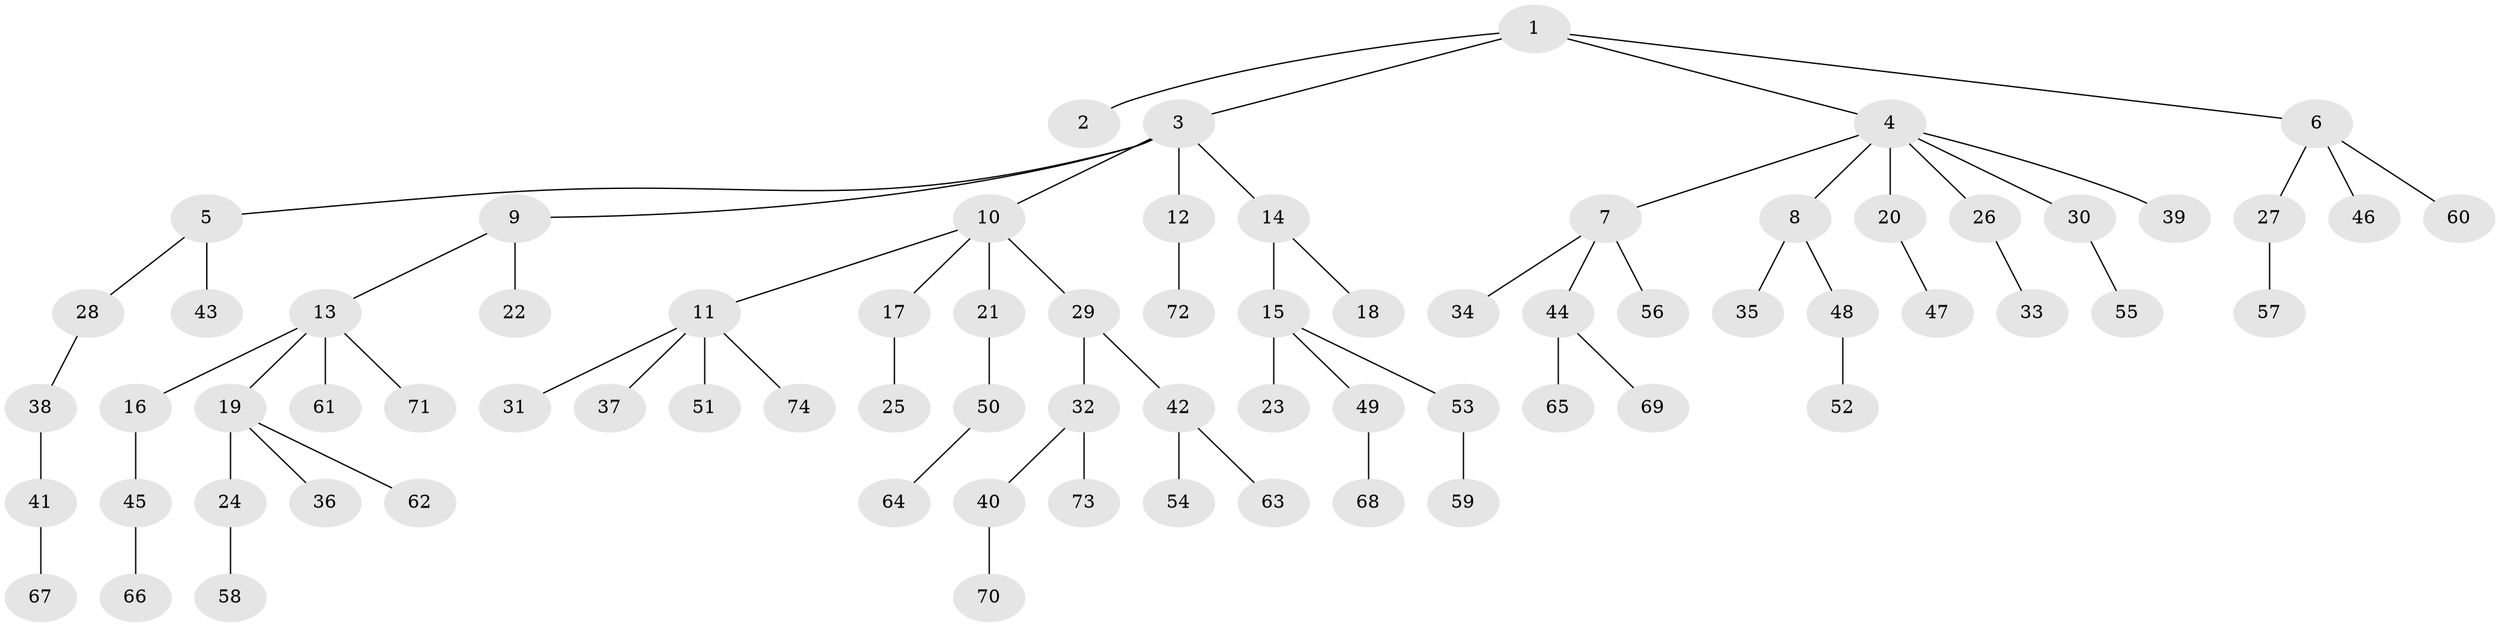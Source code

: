 // Generated by graph-tools (version 1.1) at 2025/36/03/09/25 02:36:27]
// undirected, 74 vertices, 73 edges
graph export_dot {
graph [start="1"]
  node [color=gray90,style=filled];
  1;
  2;
  3;
  4;
  5;
  6;
  7;
  8;
  9;
  10;
  11;
  12;
  13;
  14;
  15;
  16;
  17;
  18;
  19;
  20;
  21;
  22;
  23;
  24;
  25;
  26;
  27;
  28;
  29;
  30;
  31;
  32;
  33;
  34;
  35;
  36;
  37;
  38;
  39;
  40;
  41;
  42;
  43;
  44;
  45;
  46;
  47;
  48;
  49;
  50;
  51;
  52;
  53;
  54;
  55;
  56;
  57;
  58;
  59;
  60;
  61;
  62;
  63;
  64;
  65;
  66;
  67;
  68;
  69;
  70;
  71;
  72;
  73;
  74;
  1 -- 2;
  1 -- 3;
  1 -- 4;
  1 -- 6;
  3 -- 5;
  3 -- 9;
  3 -- 10;
  3 -- 12;
  3 -- 14;
  4 -- 7;
  4 -- 8;
  4 -- 20;
  4 -- 26;
  4 -- 30;
  4 -- 39;
  5 -- 28;
  5 -- 43;
  6 -- 27;
  6 -- 46;
  6 -- 60;
  7 -- 34;
  7 -- 44;
  7 -- 56;
  8 -- 35;
  8 -- 48;
  9 -- 13;
  9 -- 22;
  10 -- 11;
  10 -- 17;
  10 -- 21;
  10 -- 29;
  11 -- 31;
  11 -- 37;
  11 -- 51;
  11 -- 74;
  12 -- 72;
  13 -- 16;
  13 -- 19;
  13 -- 61;
  13 -- 71;
  14 -- 15;
  14 -- 18;
  15 -- 23;
  15 -- 49;
  15 -- 53;
  16 -- 45;
  17 -- 25;
  19 -- 24;
  19 -- 36;
  19 -- 62;
  20 -- 47;
  21 -- 50;
  24 -- 58;
  26 -- 33;
  27 -- 57;
  28 -- 38;
  29 -- 32;
  29 -- 42;
  30 -- 55;
  32 -- 40;
  32 -- 73;
  38 -- 41;
  40 -- 70;
  41 -- 67;
  42 -- 54;
  42 -- 63;
  44 -- 65;
  44 -- 69;
  45 -- 66;
  48 -- 52;
  49 -- 68;
  50 -- 64;
  53 -- 59;
}
